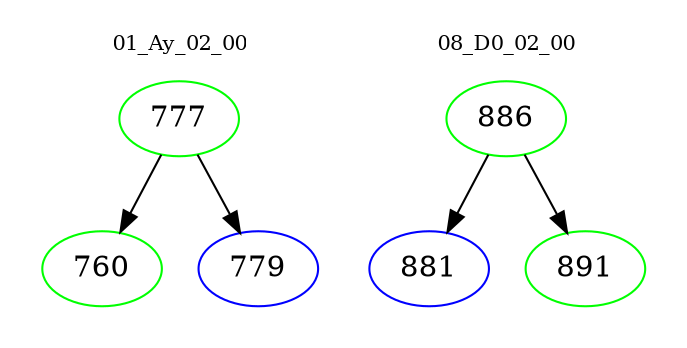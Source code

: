 digraph{
subgraph cluster_0 {
color = white
label = "01_Ay_02_00";
fontsize=10;
T0_777 [label="777", color="green"]
T0_777 -> T0_760 [color="black"]
T0_760 [label="760", color="green"]
T0_777 -> T0_779 [color="black"]
T0_779 [label="779", color="blue"]
}
subgraph cluster_1 {
color = white
label = "08_D0_02_00";
fontsize=10;
T1_886 [label="886", color="green"]
T1_886 -> T1_881 [color="black"]
T1_881 [label="881", color="blue"]
T1_886 -> T1_891 [color="black"]
T1_891 [label="891", color="green"]
}
}
